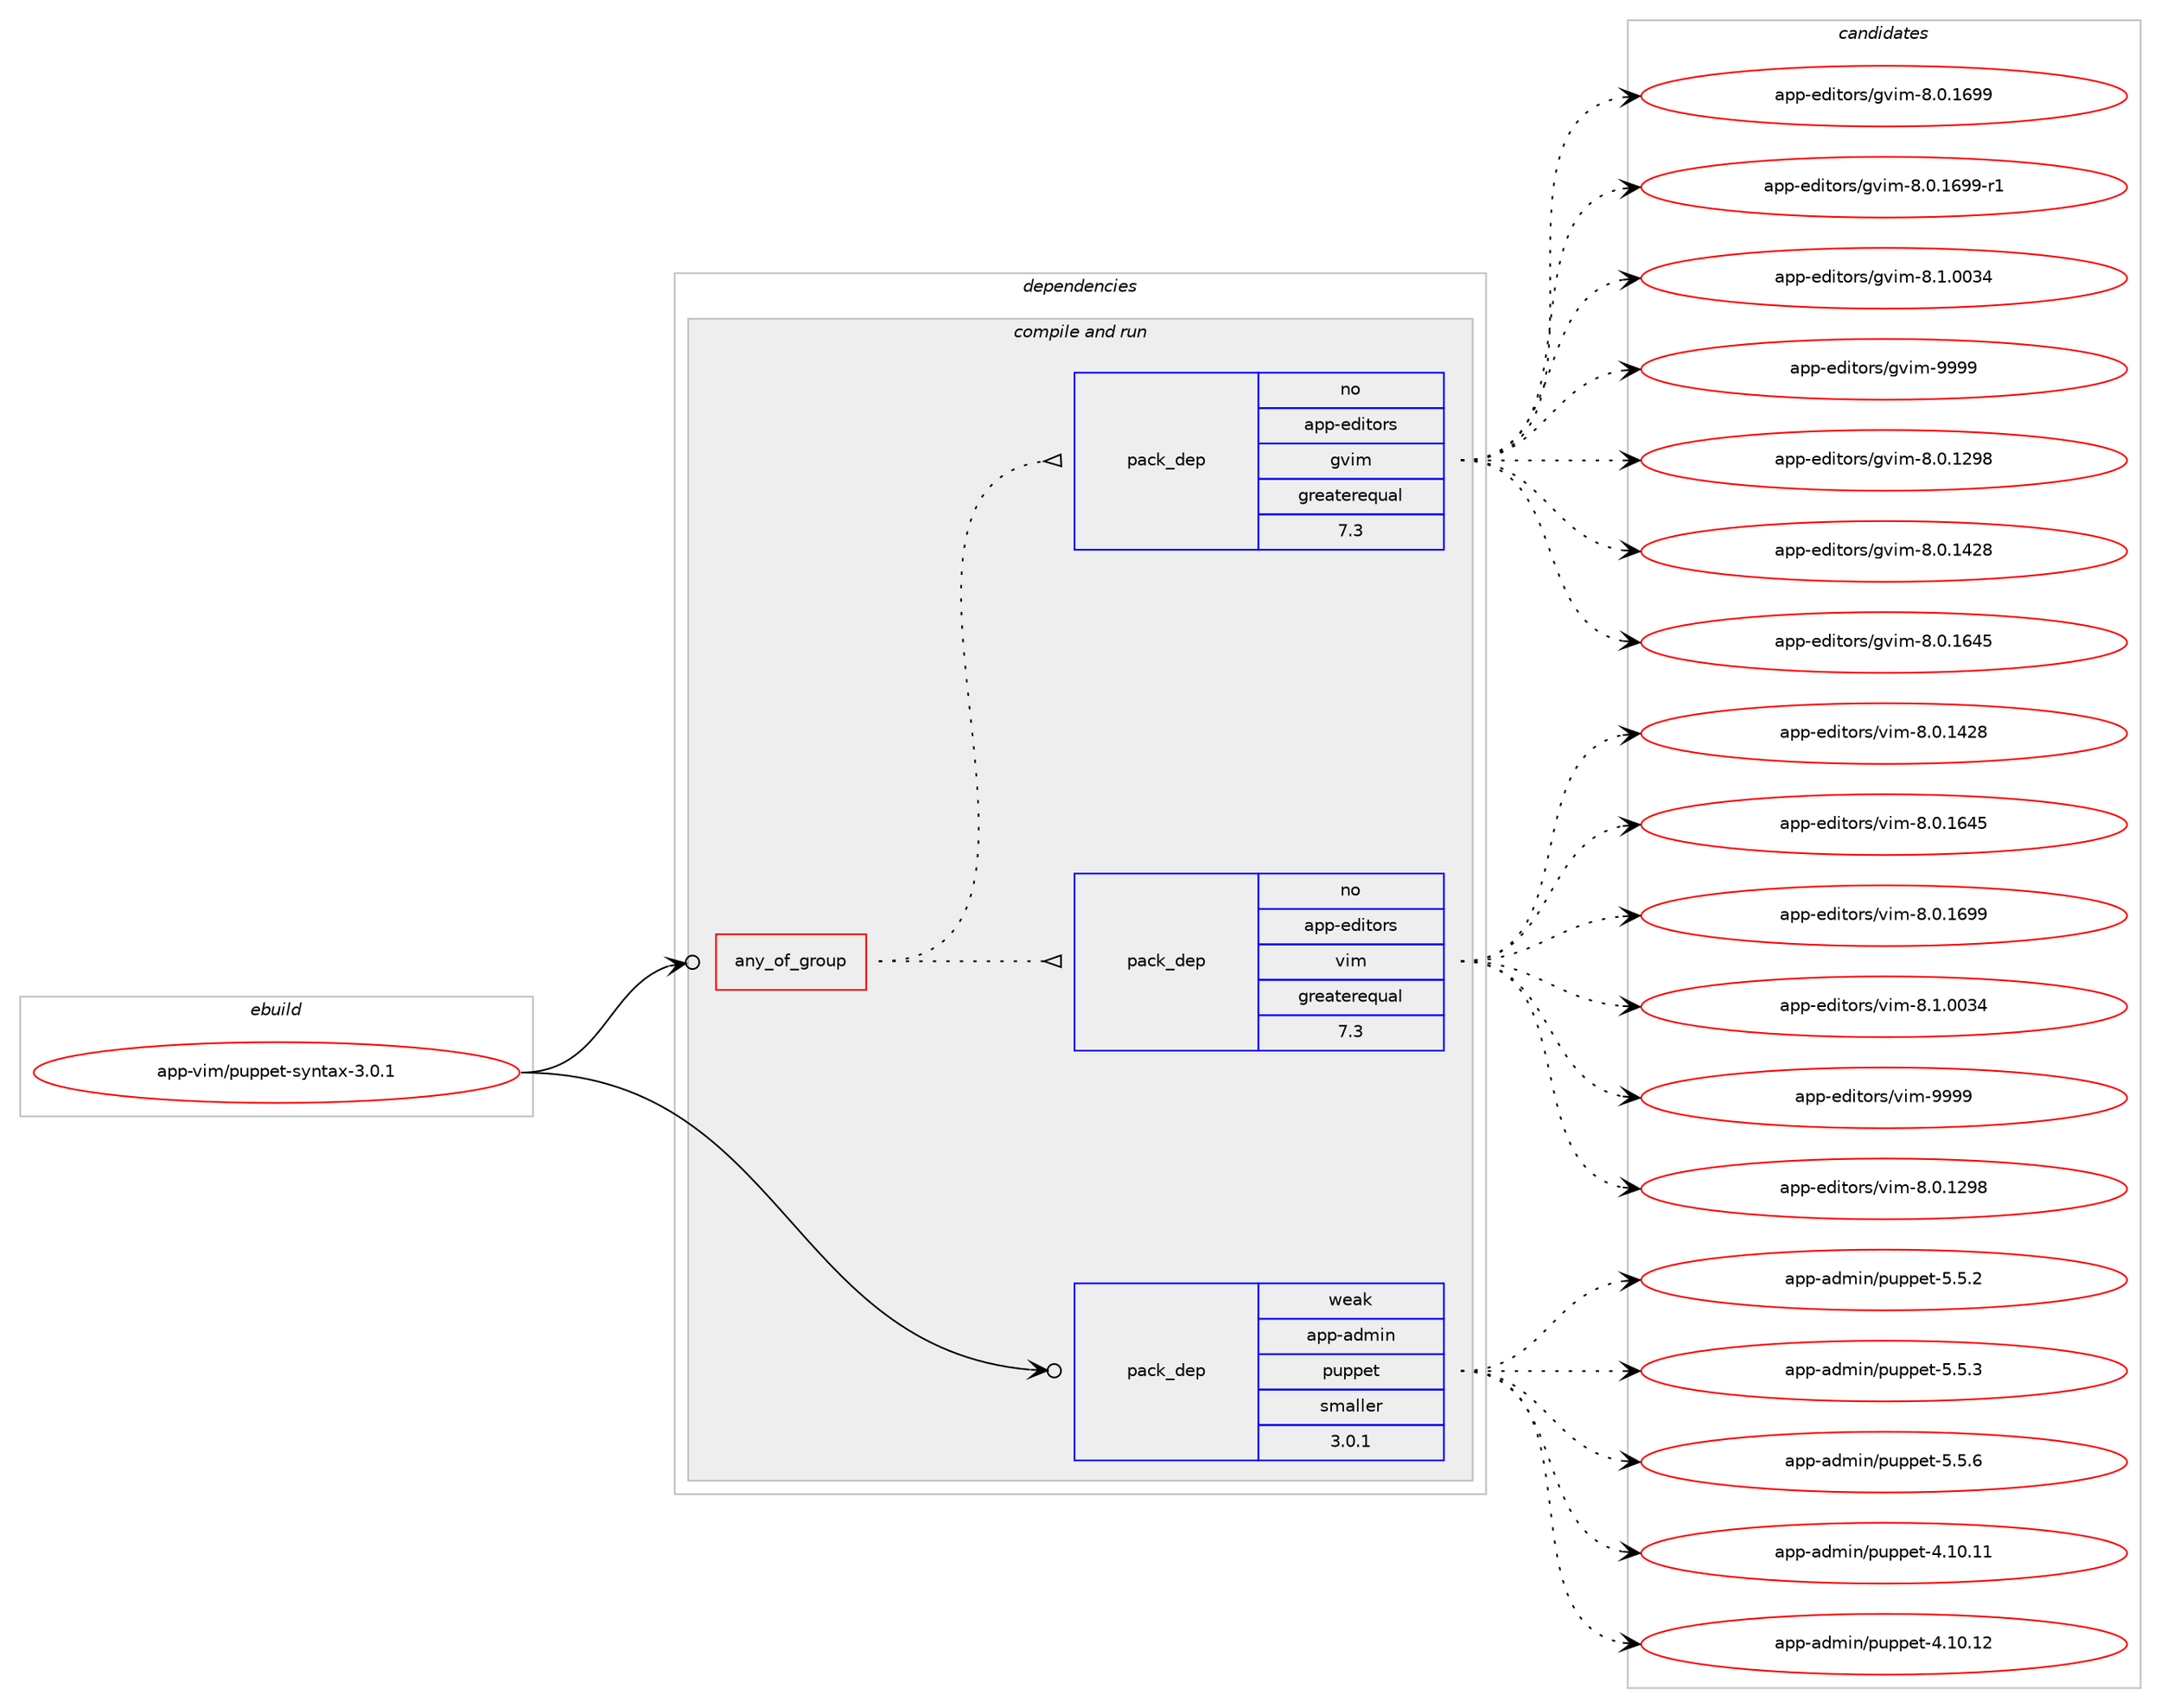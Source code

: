 digraph prolog {

# *************
# Graph options
# *************

newrank=true;
concentrate=true;
compound=true;
graph [rankdir=LR,fontname=Helvetica,fontsize=10,ranksep=1.5];#, ranksep=2.5, nodesep=0.2];
edge  [arrowhead=vee];
node  [fontname=Helvetica,fontsize=10];

# **********
# The ebuild
# **********

subgraph cluster_leftcol {
color=gray;
rank=same;
label=<<i>ebuild</i>>;
id [label="app-vim/puppet-syntax-3.0.1", color=red, width=4, href="../app-vim/puppet-syntax-3.0.1.svg"];
}

# ****************
# The dependencies
# ****************

subgraph cluster_midcol {
color=gray;
label=<<i>dependencies</i>>;
subgraph cluster_compile {
fillcolor="#eeeeee";
style=filled;
label=<<i>compile</i>>;
}
subgraph cluster_compileandrun {
fillcolor="#eeeeee";
style=filled;
label=<<i>compile and run</i>>;
subgraph any45 {
dependency2272 [label=<<TABLE BORDER="0" CELLBORDER="1" CELLSPACING="0" CELLPADDING="4"><TR><TD CELLPADDING="10">any_of_group</TD></TR></TABLE>>, shape=none, color=red];subgraph pack1569 {
dependency2273 [label=<<TABLE BORDER="0" CELLBORDER="1" CELLSPACING="0" CELLPADDING="4" WIDTH="220"><TR><TD ROWSPAN="6" CELLPADDING="30">pack_dep</TD></TR><TR><TD WIDTH="110">no</TD></TR><TR><TD>app-editors</TD></TR><TR><TD>vim</TD></TR><TR><TD>greaterequal</TD></TR><TR><TD>7.3</TD></TR></TABLE>>, shape=none, color=blue];
}
dependency2272:e -> dependency2273:w [weight=20,style="dotted",arrowhead="oinv"];
subgraph pack1570 {
dependency2274 [label=<<TABLE BORDER="0" CELLBORDER="1" CELLSPACING="0" CELLPADDING="4" WIDTH="220"><TR><TD ROWSPAN="6" CELLPADDING="30">pack_dep</TD></TR><TR><TD WIDTH="110">no</TD></TR><TR><TD>app-editors</TD></TR><TR><TD>gvim</TD></TR><TR><TD>greaterequal</TD></TR><TR><TD>7.3</TD></TR></TABLE>>, shape=none, color=blue];
}
dependency2272:e -> dependency2274:w [weight=20,style="dotted",arrowhead="oinv"];
}
id:e -> dependency2272:w [weight=20,style="solid",arrowhead="odotvee"];
subgraph pack1571 {
dependency2275 [label=<<TABLE BORDER="0" CELLBORDER="1" CELLSPACING="0" CELLPADDING="4" WIDTH="220"><TR><TD ROWSPAN="6" CELLPADDING="30">pack_dep</TD></TR><TR><TD WIDTH="110">weak</TD></TR><TR><TD>app-admin</TD></TR><TR><TD>puppet</TD></TR><TR><TD>smaller</TD></TR><TR><TD>3.0.1</TD></TR></TABLE>>, shape=none, color=blue];
}
id:e -> dependency2275:w [weight=20,style="solid",arrowhead="odotvee"];
}
subgraph cluster_run {
fillcolor="#eeeeee";
style=filled;
label=<<i>run</i>>;
}
}

# **************
# The candidates
# **************

subgraph cluster_choices {
rank=same;
color=gray;
label=<<i>candidates</i>>;

subgraph choice1569 {
color=black;
nodesep=1;
choice971121124510110010511611111411547118105109455646484649505756 [label="app-editors/vim-8.0.1298", color=red, width=4,href="../app-editors/vim-8.0.1298.svg"];
choice971121124510110010511611111411547118105109455646484649525056 [label="app-editors/vim-8.0.1428", color=red, width=4,href="../app-editors/vim-8.0.1428.svg"];
choice971121124510110010511611111411547118105109455646484649545253 [label="app-editors/vim-8.0.1645", color=red, width=4,href="../app-editors/vim-8.0.1645.svg"];
choice971121124510110010511611111411547118105109455646484649545757 [label="app-editors/vim-8.0.1699", color=red, width=4,href="../app-editors/vim-8.0.1699.svg"];
choice971121124510110010511611111411547118105109455646494648485152 [label="app-editors/vim-8.1.0034", color=red, width=4,href="../app-editors/vim-8.1.0034.svg"];
choice9711211245101100105116111114115471181051094557575757 [label="app-editors/vim-9999", color=red, width=4,href="../app-editors/vim-9999.svg"];
dependency2273:e -> choice971121124510110010511611111411547118105109455646484649505756:w [style=dotted,weight="100"];
dependency2273:e -> choice971121124510110010511611111411547118105109455646484649525056:w [style=dotted,weight="100"];
dependency2273:e -> choice971121124510110010511611111411547118105109455646484649545253:w [style=dotted,weight="100"];
dependency2273:e -> choice971121124510110010511611111411547118105109455646484649545757:w [style=dotted,weight="100"];
dependency2273:e -> choice971121124510110010511611111411547118105109455646494648485152:w [style=dotted,weight="100"];
dependency2273:e -> choice9711211245101100105116111114115471181051094557575757:w [style=dotted,weight="100"];
}
subgraph choice1570 {
color=black;
nodesep=1;
choice971121124510110010511611111411547103118105109455646484649505756 [label="app-editors/gvim-8.0.1298", color=red, width=4,href="../app-editors/gvim-8.0.1298.svg"];
choice971121124510110010511611111411547103118105109455646484649525056 [label="app-editors/gvim-8.0.1428", color=red, width=4,href="../app-editors/gvim-8.0.1428.svg"];
choice971121124510110010511611111411547103118105109455646484649545253 [label="app-editors/gvim-8.0.1645", color=red, width=4,href="../app-editors/gvim-8.0.1645.svg"];
choice971121124510110010511611111411547103118105109455646484649545757 [label="app-editors/gvim-8.0.1699", color=red, width=4,href="../app-editors/gvim-8.0.1699.svg"];
choice9711211245101100105116111114115471031181051094556464846495457574511449 [label="app-editors/gvim-8.0.1699-r1", color=red, width=4,href="../app-editors/gvim-8.0.1699-r1.svg"];
choice971121124510110010511611111411547103118105109455646494648485152 [label="app-editors/gvim-8.1.0034", color=red, width=4,href="../app-editors/gvim-8.1.0034.svg"];
choice9711211245101100105116111114115471031181051094557575757 [label="app-editors/gvim-9999", color=red, width=4,href="../app-editors/gvim-9999.svg"];
dependency2274:e -> choice971121124510110010511611111411547103118105109455646484649505756:w [style=dotted,weight="100"];
dependency2274:e -> choice971121124510110010511611111411547103118105109455646484649525056:w [style=dotted,weight="100"];
dependency2274:e -> choice971121124510110010511611111411547103118105109455646484649545253:w [style=dotted,weight="100"];
dependency2274:e -> choice971121124510110010511611111411547103118105109455646484649545757:w [style=dotted,weight="100"];
dependency2274:e -> choice9711211245101100105116111114115471031181051094556464846495457574511449:w [style=dotted,weight="100"];
dependency2274:e -> choice971121124510110010511611111411547103118105109455646494648485152:w [style=dotted,weight="100"];
dependency2274:e -> choice9711211245101100105116111114115471031181051094557575757:w [style=dotted,weight="100"];
}
subgraph choice1571 {
color=black;
nodesep=1;
choice971121124597100109105110471121171121121011164552464948464949 [label="app-admin/puppet-4.10.11", color=red, width=4,href="../app-admin/puppet-4.10.11.svg"];
choice971121124597100109105110471121171121121011164552464948464950 [label="app-admin/puppet-4.10.12", color=red, width=4,href="../app-admin/puppet-4.10.12.svg"];
choice97112112459710010910511047112117112112101116455346534650 [label="app-admin/puppet-5.5.2", color=red, width=4,href="../app-admin/puppet-5.5.2.svg"];
choice97112112459710010910511047112117112112101116455346534651 [label="app-admin/puppet-5.5.3", color=red, width=4,href="../app-admin/puppet-5.5.3.svg"];
choice97112112459710010910511047112117112112101116455346534654 [label="app-admin/puppet-5.5.6", color=red, width=4,href="../app-admin/puppet-5.5.6.svg"];
dependency2275:e -> choice971121124597100109105110471121171121121011164552464948464949:w [style=dotted,weight="100"];
dependency2275:e -> choice971121124597100109105110471121171121121011164552464948464950:w [style=dotted,weight="100"];
dependency2275:e -> choice97112112459710010910511047112117112112101116455346534650:w [style=dotted,weight="100"];
dependency2275:e -> choice97112112459710010910511047112117112112101116455346534651:w [style=dotted,weight="100"];
dependency2275:e -> choice97112112459710010910511047112117112112101116455346534654:w [style=dotted,weight="100"];
}
}

}
